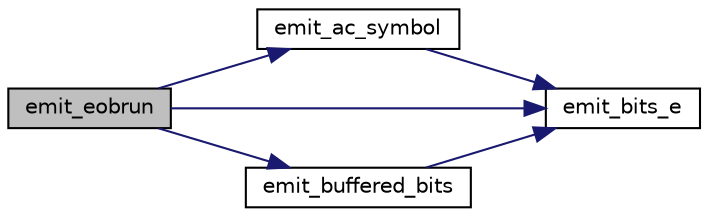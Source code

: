 digraph "emit_eobrun"
{
 // LATEX_PDF_SIZE
  bgcolor="transparent";
  edge [fontname="Helvetica",fontsize="10",labelfontname="Helvetica",labelfontsize="10"];
  node [fontname="Helvetica",fontsize="10",shape=record];
  rankdir="LR";
  Node76 [label="emit_eobrun",height=0.2,width=0.4,color="black", fillcolor="grey75", style="filled", fontcolor="black",tooltip=" "];
  Node76 -> Node77 [color="midnightblue",fontsize="10",style="solid"];
  Node77 [label="emit_ac_symbol",height=0.2,width=0.4,color="black",URL="$jchuff_8c.html#a07823ab39ef8578973b1bd8e09384350",tooltip=" "];
  Node77 -> Node78 [color="midnightblue",fontsize="10",style="solid"];
  Node78 [label="emit_bits_e",height=0.2,width=0.4,color="black",URL="$jchuff_8c.html#a944ee3875180fbb90badf7c2be7f369d",tooltip=" "];
  Node76 -> Node78 [color="midnightblue",fontsize="10",style="solid"];
  Node76 -> Node79 [color="midnightblue",fontsize="10",style="solid"];
  Node79 [label="emit_buffered_bits",height=0.2,width=0.4,color="black",URL="$jchuff_8c.html#ab4ebe43b6d989c78ef8f216f31c03abf",tooltip=" "];
  Node79 -> Node78 [color="midnightblue",fontsize="10",style="solid"];
}
